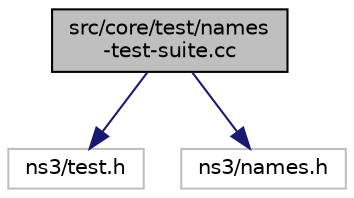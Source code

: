 digraph "src/core/test/names-test-suite.cc"
{
 // LATEX_PDF_SIZE
  edge [fontname="Helvetica",fontsize="10",labelfontname="Helvetica",labelfontsize="10"];
  node [fontname="Helvetica",fontsize="10",shape=record];
  Node1 [label="src/core/test/names\l-test-suite.cc",height=0.2,width=0.4,color="black", fillcolor="grey75", style="filled", fontcolor="black",tooltip="Object Names test suite."];
  Node1 -> Node2 [color="midnightblue",fontsize="10",style="solid",fontname="Helvetica"];
  Node2 [label="ns3/test.h",height=0.2,width=0.4,color="grey75", fillcolor="white", style="filled",tooltip=" "];
  Node1 -> Node3 [color="midnightblue",fontsize="10",style="solid",fontname="Helvetica"];
  Node3 [label="ns3/names.h",height=0.2,width=0.4,color="grey75", fillcolor="white", style="filled",tooltip=" "];
}
